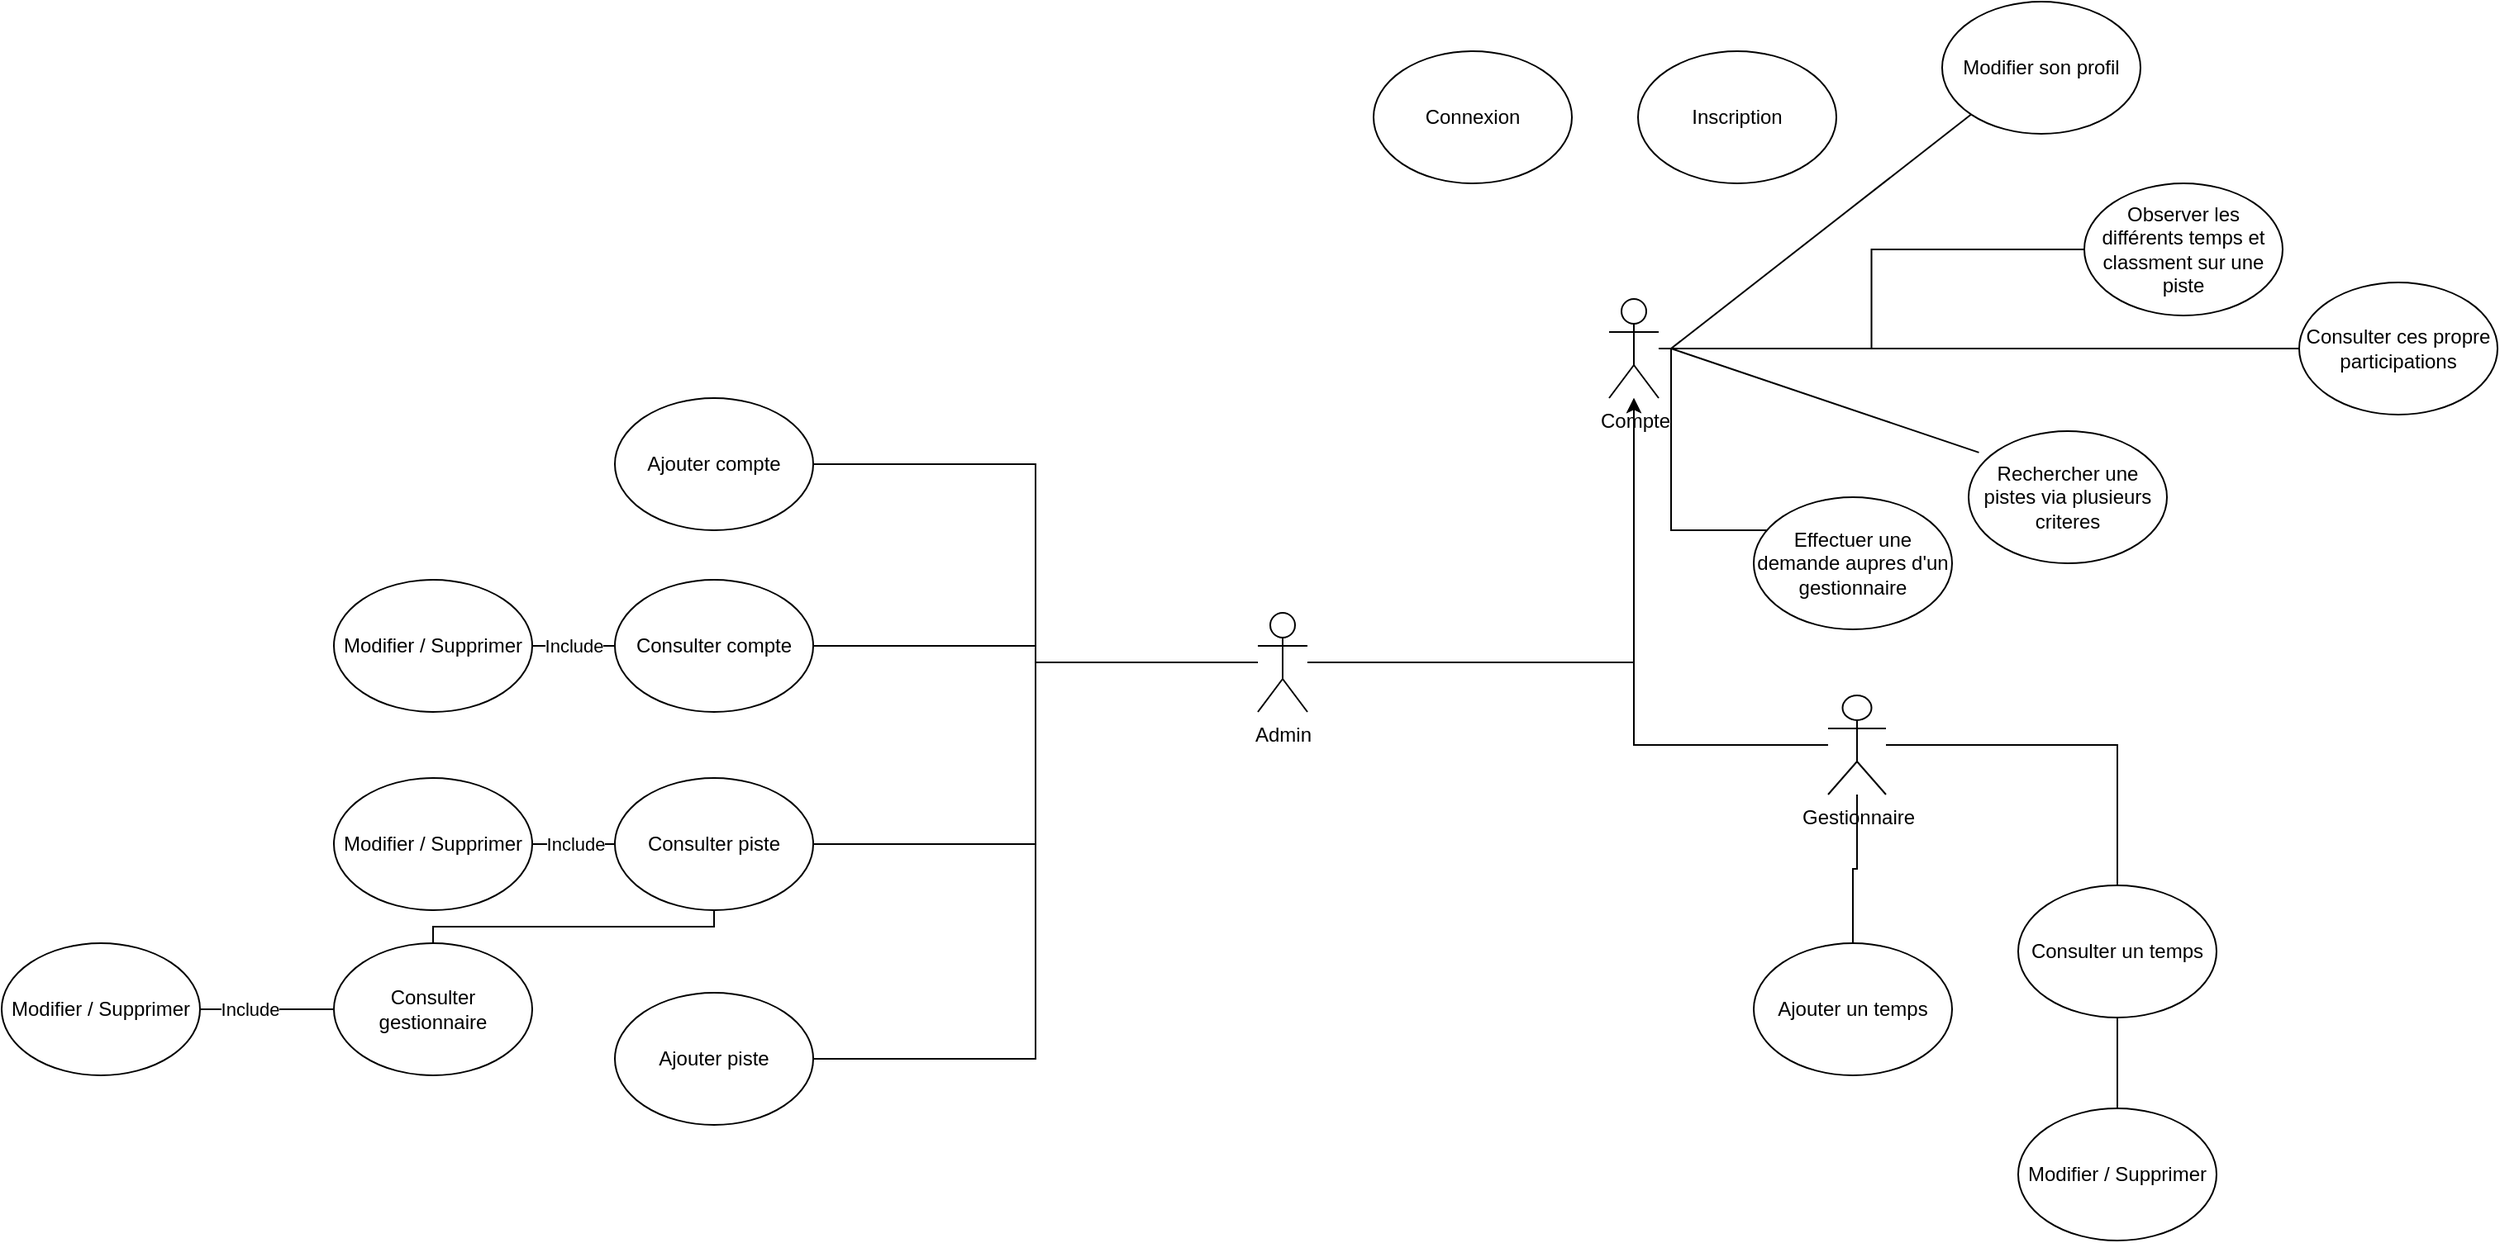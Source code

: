 <mxfile version="22.0.2" type="device">
  <diagram id="C5RBs43oDa-KdzZeNtuy" name="Page-1">
    <mxGraphModel dx="1761" dy="611" grid="1" gridSize="10" guides="1" tooltips="1" connect="1" arrows="1" fold="1" page="1" pageScale="1" pageWidth="827" pageHeight="1169" math="0" shadow="0">
      <root>
        <mxCell id="WIyWlLk6GJQsqaUBKTNV-0" />
        <mxCell id="WIyWlLk6GJQsqaUBKTNV-1" parent="WIyWlLk6GJQsqaUBKTNV-0" />
        <mxCell id="XPZAVfEoD8rUOzRJx1tR-19" style="edgeStyle=orthogonalEdgeStyle;rounded=0;orthogonalLoop=1;jettySize=auto;html=1;entryX=0;entryY=0.5;entryDx=0;entryDy=0;endArrow=none;endFill=0;" parent="WIyWlLk6GJQsqaUBKTNV-1" source="XPZAVfEoD8rUOzRJx1tR-0" target="XPZAVfEoD8rUOzRJx1tR-18" edge="1">
          <mxGeometry relative="1" as="geometry" />
        </mxCell>
        <mxCell id="XPZAVfEoD8rUOzRJx1tR-21" style="edgeStyle=orthogonalEdgeStyle;rounded=0;orthogonalLoop=1;jettySize=auto;html=1;entryX=0;entryY=0.5;entryDx=0;entryDy=0;endArrow=none;endFill=0;" parent="WIyWlLk6GJQsqaUBKTNV-1" source="XPZAVfEoD8rUOzRJx1tR-0" target="XPZAVfEoD8rUOzRJx1tR-20" edge="1">
          <mxGeometry relative="1" as="geometry" />
        </mxCell>
        <mxCell id="gQRXDMcuflWTQ0qnXcfl-28" style="edgeStyle=orthogonalEdgeStyle;rounded=0;orthogonalLoop=1;jettySize=auto;html=1;endArrow=none;endFill=0;" parent="WIyWlLk6GJQsqaUBKTNV-1" source="XPZAVfEoD8rUOzRJx1tR-0" target="gQRXDMcuflWTQ0qnXcfl-27" edge="1">
          <mxGeometry relative="1" as="geometry">
            <Array as="points">
              <mxPoint x="250" y="260" />
              <mxPoint x="250" y="370" />
            </Array>
          </mxGeometry>
        </mxCell>
        <mxCell id="XPZAVfEoD8rUOzRJx1tR-0" value="Compte" style="shape=umlActor;verticalLabelPosition=bottom;verticalAlign=top;html=1;outlineConnect=0;" parent="WIyWlLk6GJQsqaUBKTNV-1" vertex="1">
          <mxGeometry x="212.5" y="230" width="30" height="60" as="geometry" />
        </mxCell>
        <mxCell id="XPZAVfEoD8rUOzRJx1tR-7" value="Connexion" style="ellipse;whiteSpace=wrap;html=1;" parent="WIyWlLk6GJQsqaUBKTNV-1" vertex="1">
          <mxGeometry x="70" y="80" width="120" height="80" as="geometry" />
        </mxCell>
        <mxCell id="XPZAVfEoD8rUOzRJx1tR-8" value="Inscription" style="ellipse;whiteSpace=wrap;html=1;" parent="WIyWlLk6GJQsqaUBKTNV-1" vertex="1">
          <mxGeometry x="230" y="80" width="120" height="80" as="geometry" />
        </mxCell>
        <mxCell id="XPZAVfEoD8rUOzRJx1tR-15" style="edgeStyle=orthogonalEdgeStyle;rounded=0;orthogonalLoop=1;jettySize=auto;html=1;" parent="WIyWlLk6GJQsqaUBKTNV-1" source="XPZAVfEoD8rUOzRJx1tR-11" target="XPZAVfEoD8rUOzRJx1tR-0" edge="1">
          <mxGeometry relative="1" as="geometry" />
        </mxCell>
        <mxCell id="XPZAVfEoD8rUOzRJx1tR-36" style="edgeStyle=orthogonalEdgeStyle;rounded=0;orthogonalLoop=1;jettySize=auto;html=1;endArrow=none;endFill=0;" parent="WIyWlLk6GJQsqaUBKTNV-1" source="XPZAVfEoD8rUOzRJx1tR-11" target="XPZAVfEoD8rUOzRJx1tR-27" edge="1">
          <mxGeometry relative="1" as="geometry" />
        </mxCell>
        <mxCell id="XPZAVfEoD8rUOzRJx1tR-37" style="edgeStyle=orthogonalEdgeStyle;rounded=0;orthogonalLoop=1;jettySize=auto;html=1;entryX=1;entryY=0.5;entryDx=0;entryDy=0;endArrow=none;endFill=0;" parent="WIyWlLk6GJQsqaUBKTNV-1" source="XPZAVfEoD8rUOzRJx1tR-11" target="XPZAVfEoD8rUOzRJx1tR-33" edge="1">
          <mxGeometry relative="1" as="geometry" />
        </mxCell>
        <mxCell id="XPZAVfEoD8rUOzRJx1tR-38" style="edgeStyle=orthogonalEdgeStyle;rounded=0;orthogonalLoop=1;jettySize=auto;html=1;entryX=1;entryY=0.5;entryDx=0;entryDy=0;endArrow=none;endFill=0;" parent="WIyWlLk6GJQsqaUBKTNV-1" source="XPZAVfEoD8rUOzRJx1tR-11" target="XPZAVfEoD8rUOzRJx1tR-25" edge="1">
          <mxGeometry relative="1" as="geometry" />
        </mxCell>
        <mxCell id="XPZAVfEoD8rUOzRJx1tR-39" style="edgeStyle=orthogonalEdgeStyle;rounded=0;orthogonalLoop=1;jettySize=auto;html=1;entryX=1;entryY=0.5;entryDx=0;entryDy=0;endArrow=none;endFill=0;" parent="WIyWlLk6GJQsqaUBKTNV-1" source="XPZAVfEoD8rUOzRJx1tR-11" target="XPZAVfEoD8rUOzRJx1tR-26" edge="1">
          <mxGeometry relative="1" as="geometry" />
        </mxCell>
        <mxCell id="XPZAVfEoD8rUOzRJx1tR-11" value="Admin" style="shape=umlActor;verticalLabelPosition=bottom;verticalAlign=top;html=1;outlineConnect=0;" parent="WIyWlLk6GJQsqaUBKTNV-1" vertex="1">
          <mxGeometry y="420" width="30" height="60" as="geometry" />
        </mxCell>
        <mxCell id="XPZAVfEoD8rUOzRJx1tR-18" value="Observer les différents temps et classment sur une piste" style="ellipse;whiteSpace=wrap;html=1;" parent="WIyWlLk6GJQsqaUBKTNV-1" vertex="1">
          <mxGeometry x="500" y="160" width="120" height="80" as="geometry" />
        </mxCell>
        <mxCell id="XPZAVfEoD8rUOzRJx1tR-20" value="Consulter ces propre participations" style="ellipse;whiteSpace=wrap;html=1;" parent="WIyWlLk6GJQsqaUBKTNV-1" vertex="1">
          <mxGeometry x="630" y="220" width="120" height="80" as="geometry" />
        </mxCell>
        <mxCell id="XPZAVfEoD8rUOzRJx1tR-22" value="Rechercher une pistes via plusieurs criteres" style="ellipse;whiteSpace=wrap;html=1;" parent="WIyWlLk6GJQsqaUBKTNV-1" vertex="1">
          <mxGeometry x="430" y="310" width="120" height="80" as="geometry" />
        </mxCell>
        <mxCell id="XPZAVfEoD8rUOzRJx1tR-24" value="" style="endArrow=none;html=1;rounded=0;entryX=0.052;entryY=0.162;entryDx=0;entryDy=0;entryPerimeter=0;endFill=0;" parent="WIyWlLk6GJQsqaUBKTNV-1" target="XPZAVfEoD8rUOzRJx1tR-22" edge="1">
          <mxGeometry width="50" height="50" relative="1" as="geometry">
            <mxPoint x="250" y="260" as="sourcePoint" />
            <mxPoint x="400" y="340" as="targetPoint" />
          </mxGeometry>
        </mxCell>
        <mxCell id="XPZAVfEoD8rUOzRJx1tR-25" value="Ajouter compte" style="ellipse;whiteSpace=wrap;html=1;" parent="WIyWlLk6GJQsqaUBKTNV-1" vertex="1">
          <mxGeometry x="-389" y="290" width="120" height="80" as="geometry" />
        </mxCell>
        <mxCell id="XPZAVfEoD8rUOzRJx1tR-26" value="Ajouter piste" style="ellipse;whiteSpace=wrap;html=1;" parent="WIyWlLk6GJQsqaUBKTNV-1" vertex="1">
          <mxGeometry x="-389" y="650" width="120" height="80" as="geometry" />
        </mxCell>
        <mxCell id="gQRXDMcuflWTQ0qnXcfl-6" style="edgeStyle=orthogonalEdgeStyle;rounded=0;orthogonalLoop=1;jettySize=auto;html=1;entryX=1;entryY=0.5;entryDx=0;entryDy=0;endArrow=none;endFill=0;" parent="WIyWlLk6GJQsqaUBKTNV-1" source="XPZAVfEoD8rUOzRJx1tR-27" target="gQRXDMcuflWTQ0qnXcfl-5" edge="1">
          <mxGeometry relative="1" as="geometry" />
        </mxCell>
        <mxCell id="gQRXDMcuflWTQ0qnXcfl-7" value="Include" style="edgeLabel;html=1;align=center;verticalAlign=middle;resizable=0;points=[];" parent="gQRXDMcuflWTQ0qnXcfl-6" vertex="1" connectable="0">
          <mxGeometry x="-0.238" y="1" relative="1" as="geometry">
            <mxPoint x="-6" y="-1" as="offset" />
          </mxGeometry>
        </mxCell>
        <mxCell id="XPZAVfEoD8rUOzRJx1tR-27" value="Consulter compte" style="ellipse;whiteSpace=wrap;html=1;" parent="WIyWlLk6GJQsqaUBKTNV-1" vertex="1">
          <mxGeometry x="-389" y="400" width="120" height="80" as="geometry" />
        </mxCell>
        <mxCell id="XPZAVfEoD8rUOzRJx1tR-30" value="Modifier son profil" style="ellipse;whiteSpace=wrap;html=1;" parent="WIyWlLk6GJQsqaUBKTNV-1" vertex="1">
          <mxGeometry x="414" y="50" width="120" height="80" as="geometry" />
        </mxCell>
        <mxCell id="XPZAVfEoD8rUOzRJx1tR-31" value="" style="endArrow=none;html=1;rounded=0;entryX=0;entryY=1;entryDx=0;entryDy=0;endFill=0;" parent="WIyWlLk6GJQsqaUBKTNV-1" target="XPZAVfEoD8rUOzRJx1tR-30" edge="1">
          <mxGeometry width="50" height="50" relative="1" as="geometry">
            <mxPoint x="250" y="260" as="sourcePoint" />
            <mxPoint x="406" y="423" as="targetPoint" />
          </mxGeometry>
        </mxCell>
        <mxCell id="XPZAVfEoD8rUOzRJx1tR-32" value="Modifier / Supprimer" style="ellipse;whiteSpace=wrap;html=1;" parent="WIyWlLk6GJQsqaUBKTNV-1" vertex="1">
          <mxGeometry x="-559" y="520" width="120" height="80" as="geometry" />
        </mxCell>
        <mxCell id="XPZAVfEoD8rUOzRJx1tR-40" style="edgeStyle=orthogonalEdgeStyle;rounded=0;orthogonalLoop=1;jettySize=auto;html=1;endArrow=none;endFill=0;" parent="WIyWlLk6GJQsqaUBKTNV-1" source="XPZAVfEoD8rUOzRJx1tR-33" target="XPZAVfEoD8rUOzRJx1tR-32" edge="1">
          <mxGeometry relative="1" as="geometry" />
        </mxCell>
        <mxCell id="gQRXDMcuflWTQ0qnXcfl-8" value="Include" style="edgeLabel;html=1;align=center;verticalAlign=middle;resizable=0;points=[];" parent="XPZAVfEoD8rUOzRJx1tR-40" vertex="1" connectable="0">
          <mxGeometry x="0.173" y="-1" relative="1" as="geometry">
            <mxPoint x="5" y="1" as="offset" />
          </mxGeometry>
        </mxCell>
        <mxCell id="XPZAVfEoD8rUOzRJx1tR-33" value="Consulter piste" style="ellipse;whiteSpace=wrap;html=1;" parent="WIyWlLk6GJQsqaUBKTNV-1" vertex="1">
          <mxGeometry x="-389" y="520" width="120" height="80" as="geometry" />
        </mxCell>
        <mxCell id="gQRXDMcuflWTQ0qnXcfl-24" style="edgeStyle=orthogonalEdgeStyle;rounded=0;orthogonalLoop=1;jettySize=auto;html=1;entryX=0.5;entryY=0;entryDx=0;entryDy=0;endArrow=none;endFill=0;" parent="WIyWlLk6GJQsqaUBKTNV-1" source="gQRXDMcuflWTQ0qnXcfl-1" target="gQRXDMcuflWTQ0qnXcfl-17" edge="1">
          <mxGeometry relative="1" as="geometry" />
        </mxCell>
        <mxCell id="gQRXDMcuflWTQ0qnXcfl-1" value="Gestionnaire&lt;br&gt;" style="shape=umlActor;verticalLabelPosition=bottom;verticalAlign=top;html=1;outlineConnect=0;" parent="WIyWlLk6GJQsqaUBKTNV-1" vertex="1">
          <mxGeometry x="345" y="470" width="35" height="60" as="geometry" />
        </mxCell>
        <mxCell id="gQRXDMcuflWTQ0qnXcfl-3" style="edgeStyle=orthogonalEdgeStyle;rounded=0;orthogonalLoop=1;jettySize=auto;html=1;" parent="WIyWlLk6GJQsqaUBKTNV-1" source="gQRXDMcuflWTQ0qnXcfl-1" target="XPZAVfEoD8rUOzRJx1tR-0" edge="1">
          <mxGeometry relative="1" as="geometry">
            <mxPoint x="40" y="460" as="sourcePoint" />
            <mxPoint x="238" y="300" as="targetPoint" />
          </mxGeometry>
        </mxCell>
        <mxCell id="gQRXDMcuflWTQ0qnXcfl-5" value="Modifier / Supprimer" style="ellipse;whiteSpace=wrap;html=1;" parent="WIyWlLk6GJQsqaUBKTNV-1" vertex="1">
          <mxGeometry x="-559" y="400" width="120" height="80" as="geometry" />
        </mxCell>
        <mxCell id="gQRXDMcuflWTQ0qnXcfl-11" style="edgeStyle=orthogonalEdgeStyle;rounded=0;orthogonalLoop=1;jettySize=auto;html=1;endArrow=none;endFill=0;" parent="WIyWlLk6GJQsqaUBKTNV-1" source="gQRXDMcuflWTQ0qnXcfl-10" target="XPZAVfEoD8rUOzRJx1tR-33" edge="1">
          <mxGeometry relative="1" as="geometry">
            <Array as="points">
              <mxPoint x="-499" y="610" />
              <mxPoint x="-329" y="610" />
            </Array>
          </mxGeometry>
        </mxCell>
        <mxCell id="gQRXDMcuflWTQ0qnXcfl-10" value="Consulter gestionnaire" style="ellipse;whiteSpace=wrap;html=1;" parent="WIyWlLk6GJQsqaUBKTNV-1" vertex="1">
          <mxGeometry x="-559" y="620" width="120" height="80" as="geometry" />
        </mxCell>
        <mxCell id="gQRXDMcuflWTQ0qnXcfl-14" style="edgeStyle=orthogonalEdgeStyle;rounded=0;orthogonalLoop=1;jettySize=auto;html=1;entryX=0;entryY=0.5;entryDx=0;entryDy=0;endArrow=none;endFill=0;" parent="WIyWlLk6GJQsqaUBKTNV-1" source="gQRXDMcuflWTQ0qnXcfl-12" target="gQRXDMcuflWTQ0qnXcfl-10" edge="1">
          <mxGeometry relative="1" as="geometry" />
        </mxCell>
        <mxCell id="gQRXDMcuflWTQ0qnXcfl-15" value="Include" style="edgeLabel;html=1;align=center;verticalAlign=middle;resizable=0;points=[];" parent="gQRXDMcuflWTQ0qnXcfl-14" vertex="1" connectable="0">
          <mxGeometry x="-0.417" y="-2" relative="1" as="geometry">
            <mxPoint x="6" y="-2" as="offset" />
          </mxGeometry>
        </mxCell>
        <mxCell id="gQRXDMcuflWTQ0qnXcfl-12" value="Modifier / Supprimer" style="ellipse;whiteSpace=wrap;html=1;" parent="WIyWlLk6GJQsqaUBKTNV-1" vertex="1">
          <mxGeometry x="-760" y="620" width="120" height="80" as="geometry" />
        </mxCell>
        <mxCell id="gQRXDMcuflWTQ0qnXcfl-26" style="edgeStyle=orthogonalEdgeStyle;rounded=0;orthogonalLoop=1;jettySize=auto;html=1;endArrow=none;endFill=0;" parent="WIyWlLk6GJQsqaUBKTNV-1" source="gQRXDMcuflWTQ0qnXcfl-17" target="gQRXDMcuflWTQ0qnXcfl-25" edge="1">
          <mxGeometry relative="1" as="geometry" />
        </mxCell>
        <mxCell id="gQRXDMcuflWTQ0qnXcfl-17" value="Consulter un temps" style="ellipse;whiteSpace=wrap;html=1;" parent="WIyWlLk6GJQsqaUBKTNV-1" vertex="1">
          <mxGeometry x="460" y="585" width="120" height="80" as="geometry" />
        </mxCell>
        <mxCell id="gQRXDMcuflWTQ0qnXcfl-19" style="edgeStyle=orthogonalEdgeStyle;rounded=0;orthogonalLoop=1;jettySize=auto;html=1;endArrow=none;endFill=0;" parent="WIyWlLk6GJQsqaUBKTNV-1" source="gQRXDMcuflWTQ0qnXcfl-18" target="gQRXDMcuflWTQ0qnXcfl-1" edge="1">
          <mxGeometry relative="1" as="geometry" />
        </mxCell>
        <mxCell id="gQRXDMcuflWTQ0qnXcfl-18" value="Ajouter un temps" style="ellipse;whiteSpace=wrap;html=1;" parent="WIyWlLk6GJQsqaUBKTNV-1" vertex="1">
          <mxGeometry x="300" y="620" width="120" height="80" as="geometry" />
        </mxCell>
        <mxCell id="gQRXDMcuflWTQ0qnXcfl-25" value="Modifier / Supprimer" style="ellipse;whiteSpace=wrap;html=1;" parent="WIyWlLk6GJQsqaUBKTNV-1" vertex="1">
          <mxGeometry x="460" y="720" width="120" height="80" as="geometry" />
        </mxCell>
        <mxCell id="gQRXDMcuflWTQ0qnXcfl-27" value="Effectuer une demande aupres d&#39;un gestionnaire" style="ellipse;whiteSpace=wrap;html=1;" parent="WIyWlLk6GJQsqaUBKTNV-1" vertex="1">
          <mxGeometry x="300" y="350" width="120" height="80" as="geometry" />
        </mxCell>
      </root>
    </mxGraphModel>
  </diagram>
</mxfile>
